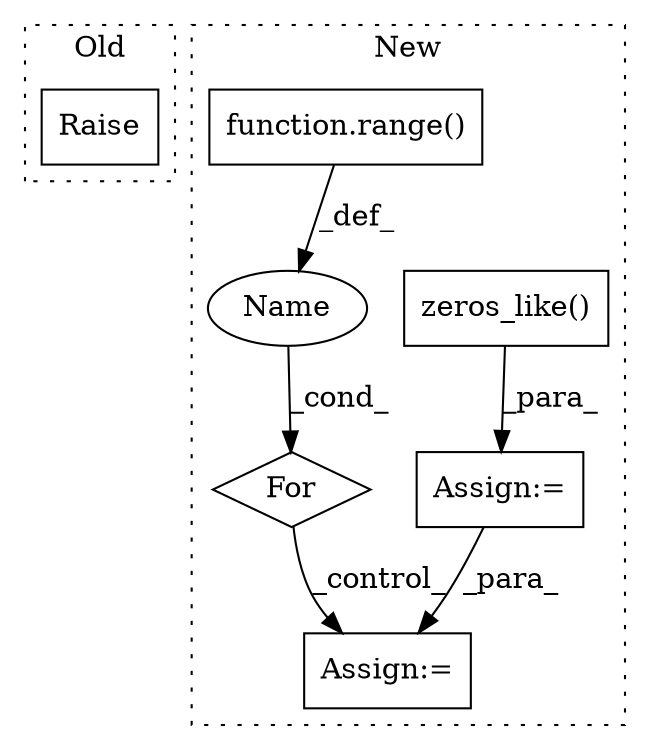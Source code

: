 digraph G {
subgraph cluster0 {
1 [label="Raise" a="91" s="2971" l="6" shape="box"];
label = "Old";
style="dotted";
}
subgraph cluster1 {
2 [label="zeros_like()" a="75" s="2605,2625" l="14,1" shape="box"];
3 [label="Assign:=" a="68" s="3125" l="3" shape="box"];
4 [label="Assign:=" a="68" s="2602" l="3" shape="box"];
5 [label="function.range()" a="75" s="2695,2715" l="6,1" shape="box"];
6 [label="For" a="107" s="2679,2716" l="4,14" shape="diamond"];
7 [label="Name" a="87" s="2683" l="8" shape="ellipse"];
label = "New";
style="dotted";
}
2 -> 4 [label="_para_"];
4 -> 3 [label="_para_"];
5 -> 7 [label="_def_"];
6 -> 3 [label="_control_"];
7 -> 6 [label="_cond_"];
}